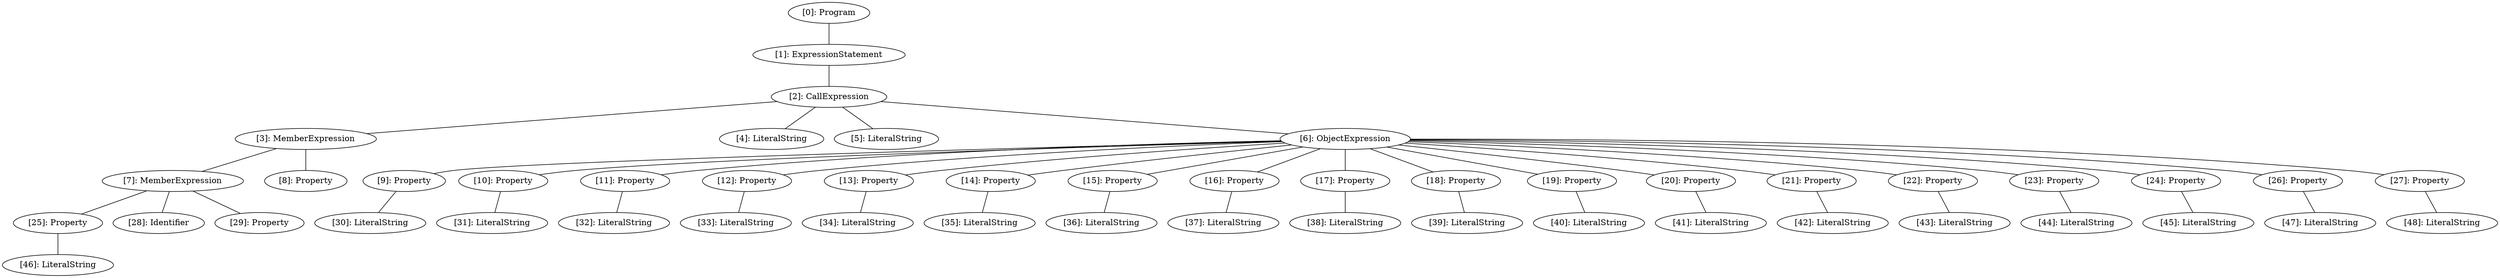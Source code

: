 // Result
graph {
	0 [label="[0]: Program"]
	1 [label="[1]: ExpressionStatement"]
	2 [label="[2]: CallExpression"]
	3 [label="[3]: MemberExpression"]
	4 [label="[4]: LiteralString"]
	5 [label="[5]: LiteralString"]
	6 [label="[6]: ObjectExpression"]
	7 [label="[7]: MemberExpression"]
	8 [label="[8]: Property"]
	9 [label="[9]: Property"]
	10 [label="[10]: Property"]
	11 [label="[11]: Property"]
	12 [label="[12]: Property"]
	13 [label="[13]: Property"]
	14 [label="[14]: Property"]
	15 [label="[15]: Property"]
	16 [label="[16]: Property"]
	17 [label="[17]: Property"]
	18 [label="[18]: Property"]
	19 [label="[19]: Property"]
	20 [label="[20]: Property"]
	21 [label="[21]: Property"]
	22 [label="[22]: Property"]
	23 [label="[23]: Property"]
	24 [label="[24]: Property"]
	25 [label="[25]: Property"]
	26 [label="[26]: Property"]
	27 [label="[27]: Property"]
	28 [label="[28]: Identifier"]
	29 [label="[29]: Property"]
	30 [label="[30]: LiteralString"]
	31 [label="[31]: LiteralString"]
	32 [label="[32]: LiteralString"]
	33 [label="[33]: LiteralString"]
	34 [label="[34]: LiteralString"]
	35 [label="[35]: LiteralString"]
	36 [label="[36]: LiteralString"]
	37 [label="[37]: LiteralString"]
	38 [label="[38]: LiteralString"]
	39 [label="[39]: LiteralString"]
	40 [label="[40]: LiteralString"]
	41 [label="[41]: LiteralString"]
	42 [label="[42]: LiteralString"]
	43 [label="[43]: LiteralString"]
	44 [label="[44]: LiteralString"]
	45 [label="[45]: LiteralString"]
	46 [label="[46]: LiteralString"]
	47 [label="[47]: LiteralString"]
	48 [label="[48]: LiteralString"]
	0 -- 1
	1 -- 2
	2 -- 3
	2 -- 4
	2 -- 5
	2 -- 6
	3 -- 7
	3 -- 8
	6 -- 9
	6 -- 10
	6 -- 11
	6 -- 12
	6 -- 13
	6 -- 14
	6 -- 15
	6 -- 16
	6 -- 17
	6 -- 18
	6 -- 19
	6 -- 20
	6 -- 21
	6 -- 22
	6 -- 23
	6 -- 24
	6 -- 26
	6 -- 27
	7 -- 25
	7 -- 28
	7 -- 29
	9 -- 30
	10 -- 31
	11 -- 32
	12 -- 33
	13 -- 34
	14 -- 35
	15 -- 36
	16 -- 37
	17 -- 38
	18 -- 39
	19 -- 40
	20 -- 41
	21 -- 42
	22 -- 43
	23 -- 44
	24 -- 45
	25 -- 46
	26 -- 47
	27 -- 48
}
